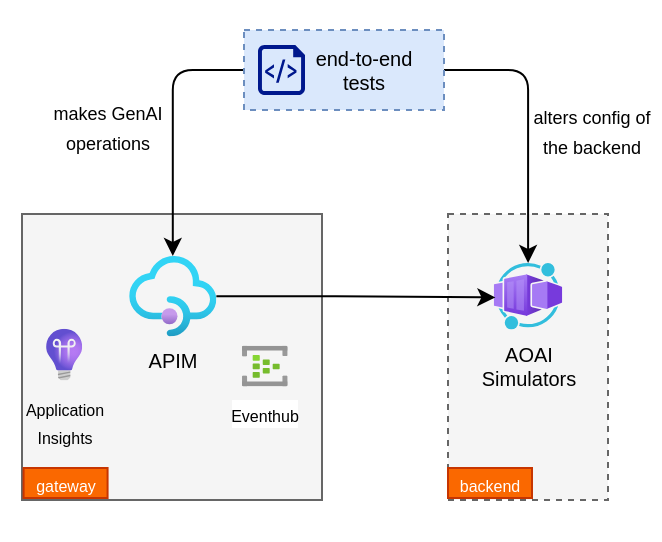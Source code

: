 <mxfile version="22.1.2" type="device">
  <diagram name="Page-1" id="LKGtWAGjhGELT0EoAQbZ">
    <mxGraphModel dx="1024" dy="610" grid="1" gridSize="10" guides="1" tooltips="1" connect="1" arrows="1" fold="1" page="1" pageScale="1" pageWidth="827" pageHeight="1169" math="0" shadow="0">
      <root>
        <mxCell id="0" />
        <mxCell id="1" parent="0" />
        <mxCell id="OgS8nnHMLr-laTn7fls2-49" value="" style="rounded=0;whiteSpace=wrap;html=1;strokeColor=none;" vertex="1" parent="1">
          <mxGeometry x="230" y="300" width="330" height="270" as="geometry" />
        </mxCell>
        <mxCell id="OgS8nnHMLr-laTn7fls2-19" value="" style="rounded=0;whiteSpace=wrap;html=1;fillColor=#f5f5f5;fontColor=#333333;strokeColor=#666666;dashed=1;" vertex="1" parent="1">
          <mxGeometry x="454" y="407" width="80" height="143" as="geometry" />
        </mxCell>
        <mxCell id="OgS8nnHMLr-laTn7fls2-18" value="" style="rounded=0;whiteSpace=wrap;html=1;strokeColor=#666666;fillColor=#f5f5f5;fontColor=#333333;" vertex="1" parent="1">
          <mxGeometry x="241" y="407" width="150" height="143" as="geometry" />
        </mxCell>
        <mxCell id="OgS8nnHMLr-laTn7fls2-36" style="edgeStyle=orthogonalEdgeStyle;rounded=1;orthogonalLoop=1;jettySize=auto;html=1;" edge="1" parent="1" source="OgS8nnHMLr-laTn7fls2-17" target="OgS8nnHMLr-laTn7fls2-1">
          <mxGeometry relative="1" as="geometry" />
        </mxCell>
        <mxCell id="OgS8nnHMLr-laTn7fls2-38" style="edgeStyle=orthogonalEdgeStyle;rounded=1;orthogonalLoop=1;jettySize=auto;html=1;" edge="1" parent="1" source="OgS8nnHMLr-laTn7fls2-17" target="OgS8nnHMLr-laTn7fls2-15">
          <mxGeometry relative="1" as="geometry" />
        </mxCell>
        <mxCell id="OgS8nnHMLr-laTn7fls2-17" value="" style="rounded=0;whiteSpace=wrap;html=1;fillColor=#dae8fc;strokeColor=#6c8ebf;dashed=1;" vertex="1" parent="1">
          <mxGeometry x="352" y="315" width="100" height="40" as="geometry" />
        </mxCell>
        <mxCell id="OgS8nnHMLr-laTn7fls2-1" value="APIM" style="image;aspect=fixed;html=1;points=[];align=center;fontSize=10;image=img/lib/azure2/app_services/API_Management_Services.svg;labelBackgroundColor=none;" vertex="1" parent="1">
          <mxGeometry x="294.59" y="428" width="43.59" height="40.24" as="geometry" />
        </mxCell>
        <mxCell id="OgS8nnHMLr-laTn7fls2-15" value="AOAI &lt;br style=&quot;font-size: 10px;&quot;&gt;Simulators" style="image;aspect=fixed;html=1;points=[];align=center;fontSize=10;image=img/lib/azure2/other/Worker_Container_App.svg;labelBackgroundColor=none;" vertex="1" parent="1">
          <mxGeometry x="476.88" y="431.5" width="34.25" height="33.24" as="geometry" />
        </mxCell>
        <mxCell id="OgS8nnHMLr-laTn7fls2-16" value="" style="sketch=0;aspect=fixed;pointerEvents=1;shadow=0;dashed=0;html=1;strokeColor=none;labelPosition=center;verticalLabelPosition=bottom;verticalAlign=top;align=center;fillColor=#00188D;shape=mxgraph.azure.script_file" vertex="1" parent="1">
          <mxGeometry x="359.0" y="322.5" width="23.5" height="25" as="geometry" />
        </mxCell>
        <mxCell id="OgS8nnHMLr-laTn7fls2-27" value="" style="group;labelBackgroundColor=none;" vertex="1" connectable="0" parent="1">
          <mxGeometry x="334" y="457" width="58.92" height="52" as="geometry" />
        </mxCell>
        <mxCell id="OgS8nnHMLr-laTn7fls2-2" value="&lt;font style=&quot;font-size: 8px;&quot;&gt;Eventhub&lt;/font&gt;" style="image;aspect=fixed;html=1;points=[];align=center;fontSize=12;image=img/lib/azure2/analytics/Event_Hubs.svg;" vertex="1" parent="OgS8nnHMLr-laTn7fls2-27">
          <mxGeometry x="17.021" y="15.814" width="22.759" height="20.378" as="geometry" />
        </mxCell>
        <mxCell id="OgS8nnHMLr-laTn7fls2-29" value="" style="group;fontSize=7;" vertex="1" connectable="0" parent="1">
          <mxGeometry x="231" y="456" width="66.23" height="54" as="geometry" />
        </mxCell>
        <mxCell id="OgS8nnHMLr-laTn7fls2-8" value="&lt;font style=&quot;font-size: 8px;&quot;&gt;Application&lt;br&gt;Insights&lt;/font&gt;" style="image;aspect=fixed;html=1;points=[];align=center;fontSize=12;image=img/lib/azure2/devops/Application_Insights.svg;imageBackground=none;labelBackgroundColor=none;" vertex="1" parent="OgS8nnHMLr-laTn7fls2-29">
          <mxGeometry x="22.062" y="8.4" width="18.024" height="25.8" as="geometry" />
        </mxCell>
        <mxCell id="OgS8nnHMLr-laTn7fls2-37" style="edgeStyle=orthogonalEdgeStyle;rounded=1;orthogonalLoop=1;jettySize=auto;html=1;entryX=0.024;entryY=0.518;entryDx=0;entryDy=0;entryPerimeter=0;" edge="1" parent="1" source="OgS8nnHMLr-laTn7fls2-1" target="OgS8nnHMLr-laTn7fls2-15">
          <mxGeometry relative="1" as="geometry" />
        </mxCell>
        <mxCell id="OgS8nnHMLr-laTn7fls2-40" value="&lt;font style=&quot;font-size: 9px;&quot;&gt;makes GenAI operations&lt;/font&gt;" style="text;html=1;strokeColor=none;fillColor=none;align=center;verticalAlign=middle;whiteSpace=wrap;rounded=0;spacing=0;" vertex="1" parent="1">
          <mxGeometry x="254" y="347.5" width="60" height="30" as="geometry" />
        </mxCell>
        <mxCell id="OgS8nnHMLr-laTn7fls2-41" value="&lt;font style=&quot;font-size: 9px;&quot;&gt;alters config of the backend&lt;/font&gt;" style="text;html=1;strokeColor=none;fillColor=none;align=center;verticalAlign=middle;whiteSpace=wrap;rounded=0;spacing=0;" vertex="1" parent="1">
          <mxGeometry x="496" y="350" width="60" height="30" as="geometry" />
        </mxCell>
        <mxCell id="OgS8nnHMLr-laTn7fls2-42" value="&lt;font style=&quot;font-size: 8px;&quot;&gt;backend&lt;/font&gt;" style="text;html=1;strokeColor=#C73500;fillColor=#fa6800;align=center;verticalAlign=middle;whiteSpace=wrap;rounded=0;fontColor=#FFFFFF;" vertex="1" parent="1">
          <mxGeometry x="454" y="534" width="42" height="15" as="geometry" />
        </mxCell>
        <mxCell id="OgS8nnHMLr-laTn7fls2-43" value="&lt;font style=&quot;font-size: 8px;&quot;&gt;gateway&lt;/font&gt;" style="text;html=1;strokeColor=#C73500;fillColor=#fa6800;align=center;verticalAlign=middle;whiteSpace=wrap;rounded=0;fontColor=#FFFFFF;" vertex="1" parent="1">
          <mxGeometry x="241.79" y="534" width="42" height="15" as="geometry" />
        </mxCell>
        <mxCell id="OgS8nnHMLr-laTn7fls2-47" value="end-to-end tests" style="text;html=1;strokeColor=none;fillColor=none;align=center;verticalAlign=middle;whiteSpace=wrap;rounded=0;fontSize=10;" vertex="1" parent="1">
          <mxGeometry x="381.5" y="320" width="60" height="30" as="geometry" />
        </mxCell>
      </root>
    </mxGraphModel>
  </diagram>
</mxfile>
